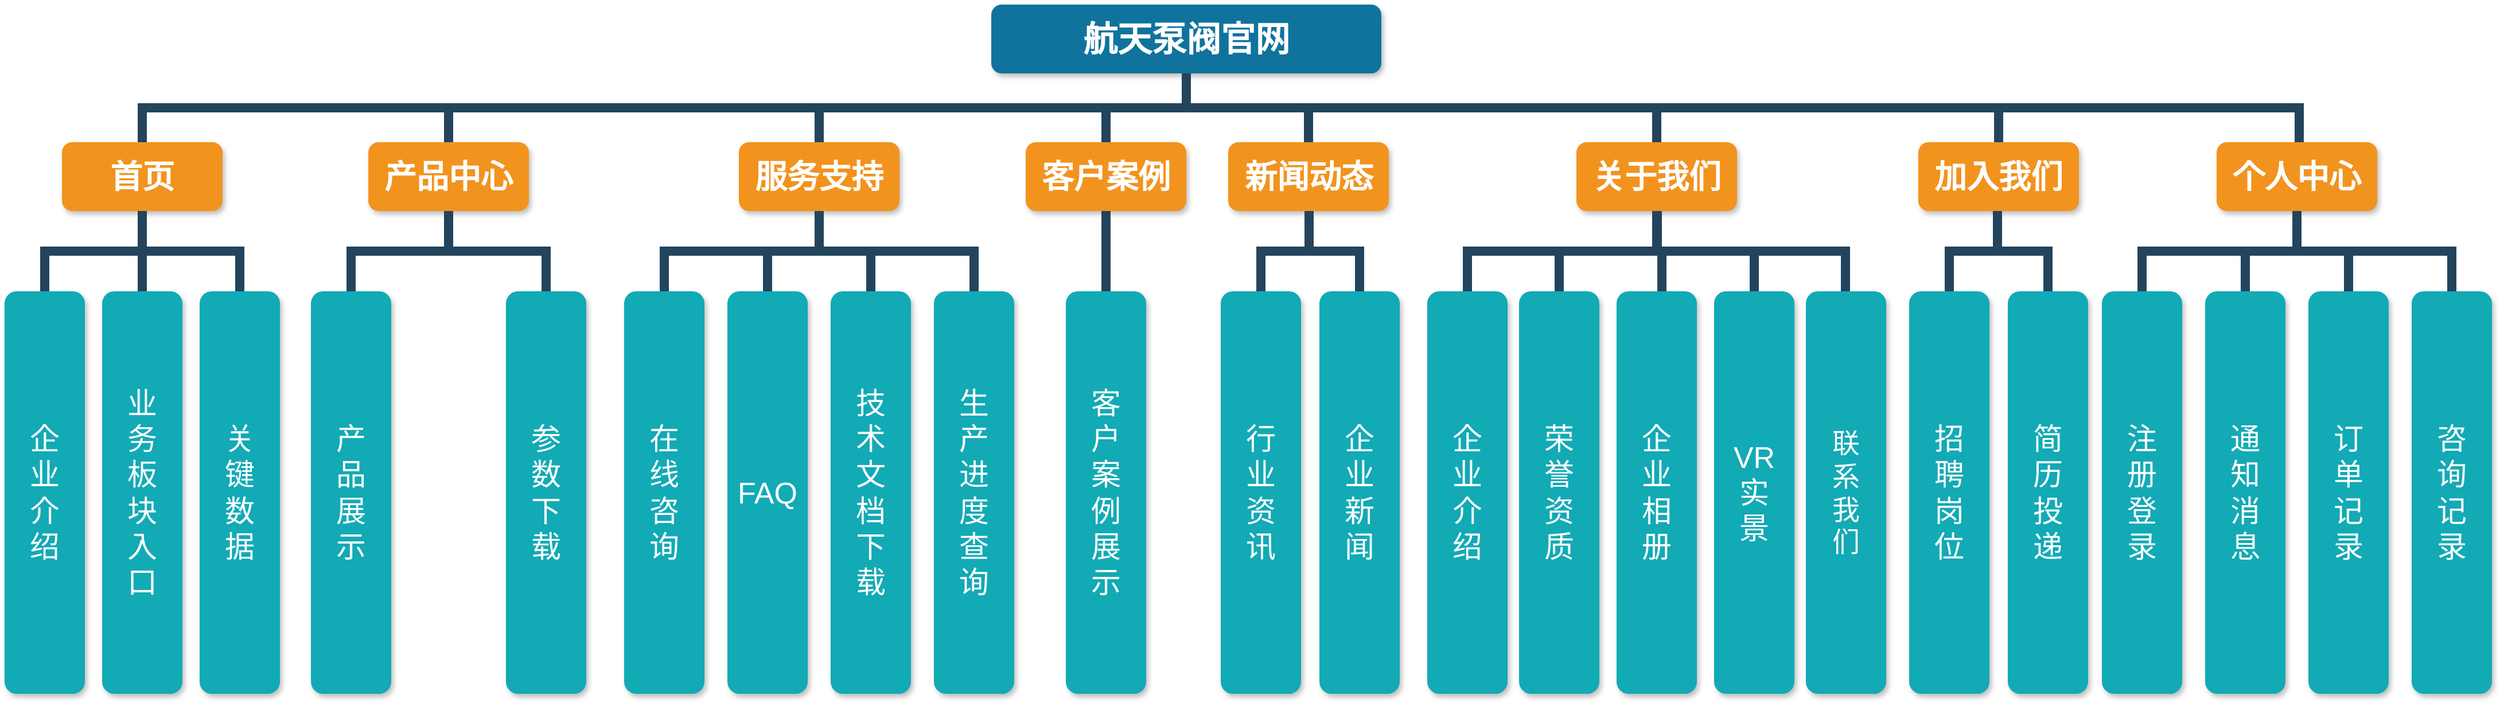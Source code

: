 <mxfile version="28.0.4">
  <diagram id="prtHgNgQTEPvFCAcTncT" name="Page-1">
    <mxGraphModel dx="2194" dy="1232" grid="1" gridSize="10" guides="1" tooltips="1" connect="1" arrows="1" fold="1" page="1" pageScale="1" pageWidth="827" pageHeight="1169" math="0" shadow="0">
      <root>
        <mxCell id="0" />
        <mxCell id="1" parent="0" />
        <mxCell id="qcwF02w0DIX4OflnsJpp-1" value="航天泵阀官网" style="whiteSpace=wrap;rounded=1;shadow=1;fillColor=#10739E;strokeColor=none;fontColor=#FFFFFF;fontStyle=1;fontSize=30;" parent="1" vertex="1">
          <mxGeometry x="1180" y="110" width="340" height="60" as="geometry" />
        </mxCell>
        <mxCell id="qcwF02w0DIX4OflnsJpp-2" value="首页" style="whiteSpace=wrap;rounded=1;fillColor=#F2931E;strokeColor=none;shadow=1;fontColor=#FFFFFF;fontStyle=1;fontSize=28;" parent="1" vertex="1">
          <mxGeometry x="370" y="230.0" width="140" height="60" as="geometry" />
        </mxCell>
        <mxCell id="qcwF02w0DIX4OflnsJpp-3" value="产品中心" style="whiteSpace=wrap;rounded=1;fillColor=#F2931E;strokeColor=none;shadow=1;fontColor=#FFFFFF;fontStyle=1;fontSize=28;" parent="1" vertex="1">
          <mxGeometry x="637" y="230.0" width="140" height="60" as="geometry" />
        </mxCell>
        <mxCell id="qcwF02w0DIX4OflnsJpp-4" value="关于我们" style="whiteSpace=wrap;rounded=1;fillColor=#F2931E;strokeColor=none;shadow=1;fontColor=#FFFFFF;fontStyle=1;fontSize=28;" parent="1" vertex="1">
          <mxGeometry x="1690" y="230.0" width="140" height="60" as="geometry" />
        </mxCell>
        <mxCell id="qcwF02w0DIX4OflnsJpp-5" value="服务支持" style="whiteSpace=wrap;rounded=1;fillColor=#F2931E;strokeColor=none;shadow=1;fontColor=#FFFFFF;fontStyle=1;fontSize=28;" parent="1" vertex="1">
          <mxGeometry x="960" y="230.0" width="140" height="60" as="geometry" />
        </mxCell>
        <mxCell id="qcwF02w0DIX4OflnsJpp-6" value="客户案例" style="whiteSpace=wrap;rounded=1;fillColor=#F2931E;strokeColor=none;shadow=1;fontColor=#FFFFFF;fontStyle=1;fontSize=28;" parent="1" vertex="1">
          <mxGeometry x="1210" y="230.0" width="140" height="60" as="geometry" />
        </mxCell>
        <mxCell id="qcwF02w0DIX4OflnsJpp-7" value="新闻动态" style="whiteSpace=wrap;rounded=1;fillColor=#F2931E;strokeColor=none;shadow=1;fontColor=#FFFFFF;fontStyle=1;fontSize=28;" parent="1" vertex="1">
          <mxGeometry x="1386.5" y="230.0" width="140" height="60" as="geometry" />
        </mxCell>
        <mxCell id="qcwF02w0DIX4OflnsJpp-8" value="" style="edgeStyle=elbowEdgeStyle;elbow=vertical;rounded=0;fontColor=#000000;endArrow=none;endFill=0;strokeWidth=8;strokeColor=#23445D;" parent="1" source="qcwF02w0DIX4OflnsJpp-1" target="qcwF02w0DIX4OflnsJpp-2" edge="1">
          <mxGeometry width="100" height="100" relative="1" as="geometry">
            <mxPoint x="600" y="200" as="sourcePoint" />
            <mxPoint x="700" y="100" as="targetPoint" />
          </mxGeometry>
        </mxCell>
        <mxCell id="qcwF02w0DIX4OflnsJpp-9" value="" style="edgeStyle=elbowEdgeStyle;elbow=vertical;rounded=0;fontColor=#000000;endArrow=none;endFill=0;strokeWidth=8;strokeColor=#23445D;" parent="1" source="qcwF02w0DIX4OflnsJpp-1" target="qcwF02w0DIX4OflnsJpp-3" edge="1">
          <mxGeometry width="100" height="100" relative="1" as="geometry">
            <mxPoint x="610" y="210" as="sourcePoint" />
            <mxPoint x="710" y="110" as="targetPoint" />
          </mxGeometry>
        </mxCell>
        <mxCell id="qcwF02w0DIX4OflnsJpp-10" value="" style="edgeStyle=elbowEdgeStyle;elbow=vertical;rounded=0;fontColor=#000000;endArrow=none;endFill=0;strokeWidth=8;strokeColor=#23445D;" parent="1" source="qcwF02w0DIX4OflnsJpp-1" target="qcwF02w0DIX4OflnsJpp-5" edge="1">
          <mxGeometry width="100" height="100" relative="1" as="geometry">
            <mxPoint x="620" y="220" as="sourcePoint" />
            <mxPoint x="720" y="120" as="targetPoint" />
          </mxGeometry>
        </mxCell>
        <mxCell id="qcwF02w0DIX4OflnsJpp-11" value="" style="edgeStyle=elbowEdgeStyle;elbow=vertical;rounded=0;fontColor=#000000;endArrow=none;endFill=0;strokeWidth=8;strokeColor=#23445D;" parent="1" source="qcwF02w0DIX4OflnsJpp-1" target="qcwF02w0DIX4OflnsJpp-6" edge="1">
          <mxGeometry width="100" height="100" relative="1" as="geometry">
            <mxPoint x="630" y="230" as="sourcePoint" />
            <mxPoint x="730" y="130" as="targetPoint" />
          </mxGeometry>
        </mxCell>
        <mxCell id="qcwF02w0DIX4OflnsJpp-12" value="" style="edgeStyle=elbowEdgeStyle;elbow=vertical;rounded=0;fontColor=#000000;endArrow=none;endFill=0;strokeWidth=8;strokeColor=#23445D;" parent="1" source="qcwF02w0DIX4OflnsJpp-1" target="qcwF02w0DIX4OflnsJpp-7" edge="1">
          <mxGeometry width="100" height="100" relative="1" as="geometry">
            <mxPoint x="640" y="240" as="sourcePoint" />
            <mxPoint x="740" y="140" as="targetPoint" />
          </mxGeometry>
        </mxCell>
        <mxCell id="qcwF02w0DIX4OflnsJpp-13" value="" style="edgeStyle=elbowEdgeStyle;elbow=vertical;rounded=0;fontColor=#000000;endArrow=none;endFill=0;strokeWidth=8;strokeColor=#23445D;" parent="1" source="qcwF02w0DIX4OflnsJpp-1" target="qcwF02w0DIX4OflnsJpp-4" edge="1">
          <mxGeometry width="100" height="100" relative="1" as="geometry">
            <mxPoint x="650" y="250" as="sourcePoint" />
            <mxPoint x="750" y="150" as="targetPoint" />
          </mxGeometry>
        </mxCell>
        <mxCell id="qcwF02w0DIX4OflnsJpp-14" value="产&#xa;品&#xa;展&#xa;示" style="whiteSpace=wrap;rounded=1;fillColor=#12AAB5;strokeColor=none;shadow=1;fontColor=#FFFFFF;fontSize=26;" parent="1" vertex="1">
          <mxGeometry x="587" y="360" width="70" height="351" as="geometry" />
        </mxCell>
        <mxCell id="qcwF02w0DIX4OflnsJpp-15" value="" style="edgeStyle=elbowEdgeStyle;elbow=vertical;rounded=0;fontColor=#000000;endArrow=none;endFill=0;strokeWidth=8;strokeColor=#23445D;entryX=0.5;entryY=0;entryDx=0;entryDy=0;" parent="1" target="qcwF02w0DIX4OflnsJpp-14" edge="1">
          <mxGeometry width="100" height="100" relative="1" as="geometry">
            <mxPoint x="707" y="290" as="sourcePoint" />
            <mxPoint x="597" y="250" as="targetPoint" />
          </mxGeometry>
        </mxCell>
        <mxCell id="qcwF02w0DIX4OflnsJpp-16" value="" style="edgeStyle=elbowEdgeStyle;elbow=vertical;rounded=0;fontColor=#000000;endArrow=none;endFill=0;strokeWidth=8;strokeColor=#23445D;entryX=0.5;entryY=0;entryDx=0;entryDy=0;" parent="1" target="qcwF02w0DIX4OflnsJpp-17" edge="1">
          <mxGeometry width="100" height="100" relative="1" as="geometry">
            <mxPoint x="707" y="290" as="sourcePoint" />
            <mxPoint x="807" y="360" as="targetPoint" />
          </mxGeometry>
        </mxCell>
        <mxCell id="qcwF02w0DIX4OflnsJpp-17" value="参&#xa;数&#xa;下&#xa;载" style="whiteSpace=wrap;rounded=1;fillColor=#12AAB5;strokeColor=none;shadow=1;fontColor=#FFFFFF;fontSize=26;" parent="1" vertex="1">
          <mxGeometry x="757" y="360" width="70" height="351" as="geometry" />
        </mxCell>
        <mxCell id="qcwF02w0DIX4OflnsJpp-18" value="企&#xa;业&#xa;新&#xa;闻" style="whiteSpace=wrap;rounded=1;fillColor=#12AAB5;strokeColor=none;shadow=1;fontColor=#FFFFFF;fontSize=26;" parent="1" vertex="1">
          <mxGeometry x="1466" y="360" width="70" height="351" as="geometry" />
        </mxCell>
        <mxCell id="qcwF02w0DIX4OflnsJpp-19" value="" style="edgeStyle=elbowEdgeStyle;elbow=vertical;rounded=0;fontColor=#000000;endArrow=none;endFill=0;strokeWidth=8;strokeColor=#23445D;entryX=0.5;entryY=0;entryDx=0;entryDy=0;" parent="1" target="qcwF02w0DIX4OflnsJpp-18" edge="1">
          <mxGeometry width="100" height="100" relative="1" as="geometry">
            <mxPoint x="1457" y="290" as="sourcePoint" />
            <mxPoint x="1347" y="250" as="targetPoint" />
          </mxGeometry>
        </mxCell>
        <mxCell id="qcwF02w0DIX4OflnsJpp-22" value="在&#xa;线&#xa;咨&#xa;询" style="whiteSpace=wrap;rounded=1;fillColor=#12AAB5;strokeColor=none;shadow=1;fontColor=#FFFFFF;fontSize=26;" parent="1" vertex="1">
          <mxGeometry x="860" y="360" width="70" height="351" as="geometry" />
        </mxCell>
        <mxCell id="qcwF02w0DIX4OflnsJpp-23" value="" style="edgeStyle=elbowEdgeStyle;elbow=vertical;rounded=0;fontColor=#000000;endArrow=none;endFill=0;strokeWidth=8;strokeColor=#23445D;entryX=0.5;entryY=0;entryDx=0;entryDy=0;" parent="1" target="qcwF02w0DIX4OflnsJpp-22" edge="1">
          <mxGeometry width="100" height="100" relative="1" as="geometry">
            <mxPoint x="1030" y="290" as="sourcePoint" />
            <mxPoint x="920" y="250" as="targetPoint" />
          </mxGeometry>
        </mxCell>
        <mxCell id="qcwF02w0DIX4OflnsJpp-24" value="" style="edgeStyle=elbowEdgeStyle;elbow=vertical;rounded=0;fontColor=#000000;endArrow=none;endFill=0;strokeWidth=8;strokeColor=#23445D;entryX=0.5;entryY=0;entryDx=0;entryDy=0;" parent="1" target="qcwF02w0DIX4OflnsJpp-25" edge="1">
          <mxGeometry width="100" height="100" relative="1" as="geometry">
            <mxPoint x="1030" y="290" as="sourcePoint" />
            <mxPoint x="1130" y="360" as="targetPoint" />
          </mxGeometry>
        </mxCell>
        <mxCell id="qcwF02w0DIX4OflnsJpp-25" value="技&#xa;术&#xa;文&#xa;档&#xa;下&#xa;载" style="whiteSpace=wrap;rounded=1;fillColor=#12AAB5;strokeColor=none;shadow=1;fontColor=#FFFFFF;fontSize=26;" parent="1" vertex="1">
          <mxGeometry x="1040" y="360" width="70" height="351" as="geometry" />
        </mxCell>
        <mxCell id="qcwF02w0DIX4OflnsJpp-26" value="FAQ" style="whiteSpace=wrap;rounded=1;fillColor=#12AAB5;strokeColor=none;shadow=1;fontColor=#FFFFFF;fontSize=26;" parent="1" vertex="1">
          <mxGeometry x="950" y="360" width="70" height="351" as="geometry" />
        </mxCell>
        <mxCell id="qcwF02w0DIX4OflnsJpp-27" value="" style="edgeStyle=elbowEdgeStyle;elbow=vertical;rounded=0;fontColor=#000000;endArrow=none;endFill=0;strokeWidth=8;strokeColor=#23445D;entryX=0.5;entryY=0;entryDx=0;entryDy=0;" parent="1" target="qcwF02w0DIX4OflnsJpp-26" edge="1">
          <mxGeometry width="100" height="100" relative="1" as="geometry">
            <mxPoint x="1030" y="290" as="sourcePoint" />
            <mxPoint x="1030" y="330" as="targetPoint" />
          </mxGeometry>
        </mxCell>
        <mxCell id="qcwF02w0DIX4OflnsJpp-30" value="行&#xa;业&#xa;资&#xa;讯" style="whiteSpace=wrap;rounded=1;fillColor=#12AAB5;strokeColor=none;shadow=1;fontColor=#FFFFFF;fontSize=26;" parent="1" vertex="1">
          <mxGeometry x="1380" y="360" width="70" height="351" as="geometry" />
        </mxCell>
        <mxCell id="qcwF02w0DIX4OflnsJpp-31" value="" style="edgeStyle=elbowEdgeStyle;elbow=vertical;rounded=0;fontColor=#000000;endArrow=none;endFill=0;strokeWidth=8;strokeColor=#23445D;entryX=0.5;entryY=0;entryDx=0;entryDy=0;exitX=0.5;exitY=1;exitDx=0;exitDy=0;" parent="1" target="qcwF02w0DIX4OflnsJpp-30" edge="1">
          <mxGeometry width="100" height="100" relative="1" as="geometry">
            <mxPoint x="1457" y="290.0" as="sourcePoint" />
            <mxPoint x="1297" y="360" as="targetPoint" />
          </mxGeometry>
        </mxCell>
        <mxCell id="qcwF02w0DIX4OflnsJpp-32" value="荣&#xa;誉&#xa;资&#xa;质" style="whiteSpace=wrap;rounded=1;fillColor=#12AAB5;strokeColor=none;shadow=1;fontColor=#FFFFFF;fontSize=26;" parent="1" vertex="1">
          <mxGeometry x="1640" y="360" width="70" height="351" as="geometry" />
        </mxCell>
        <mxCell id="qcwF02w0DIX4OflnsJpp-33" value="" style="edgeStyle=elbowEdgeStyle;elbow=vertical;rounded=0;fontColor=#000000;endArrow=none;endFill=0;strokeWidth=8;strokeColor=#23445D;entryX=0.5;entryY=0;entryDx=0;entryDy=0;" parent="1" target="qcwF02w0DIX4OflnsJpp-32" edge="1">
          <mxGeometry width="100" height="100" relative="1" as="geometry">
            <mxPoint x="1760.5" y="290" as="sourcePoint" />
            <mxPoint x="1650.5" y="250" as="targetPoint" />
          </mxGeometry>
        </mxCell>
        <mxCell id="qcwF02w0DIX4OflnsJpp-34" value="" style="edgeStyle=elbowEdgeStyle;elbow=vertical;rounded=0;fontColor=#000000;endArrow=none;endFill=0;strokeWidth=8;strokeColor=#23445D;entryX=0.5;entryY=0;entryDx=0;entryDy=0;" parent="1" target="qcwF02w0DIX4OflnsJpp-35" edge="1">
          <mxGeometry width="100" height="100" relative="1" as="geometry">
            <mxPoint x="1760.5" y="290" as="sourcePoint" />
            <mxPoint x="1860.5" y="360" as="targetPoint" />
          </mxGeometry>
        </mxCell>
        <mxCell id="qcwF02w0DIX4OflnsJpp-35" value="VR&#xa;实&#xa;景" style="whiteSpace=wrap;rounded=1;fillColor=#12AAB5;strokeColor=none;shadow=1;fontColor=#FFFFFF;fontSize=26;" parent="1" vertex="1">
          <mxGeometry x="1810" y="360" width="70" height="351" as="geometry" />
        </mxCell>
        <mxCell id="qcwF02w0DIX4OflnsJpp-38" value="企&#xa;业&#xa;介&#xa;绍" style="whiteSpace=wrap;rounded=1;fillColor=#12AAB5;strokeColor=none;shadow=1;fontColor=#FFFFFF;fontSize=26;" parent="1" vertex="1">
          <mxGeometry x="1560" y="360" width="70" height="351" as="geometry" />
        </mxCell>
        <mxCell id="qcwF02w0DIX4OflnsJpp-39" value="" style="edgeStyle=elbowEdgeStyle;elbow=vertical;rounded=0;fontColor=#000000;endArrow=none;endFill=0;strokeWidth=8;strokeColor=#23445D;entryX=0.5;entryY=0;entryDx=0;entryDy=0;exitX=0.5;exitY=1;exitDx=0;exitDy=0;" parent="1" target="qcwF02w0DIX4OflnsJpp-38" edge="1">
          <mxGeometry width="100" height="100" relative="1" as="geometry">
            <mxPoint x="1760.5" y="290" as="sourcePoint" />
            <mxPoint x="1600.5" y="360" as="targetPoint" />
          </mxGeometry>
        </mxCell>
        <mxCell id="qcwF02w0DIX4OflnsJpp-40" value="联&#xa;系&#xa;我&#xa;们" style="whiteSpace=wrap;rounded=1;fillColor=#12AAB5;strokeColor=none;shadow=1;fontColor=#FFFFFF;fontSize=24;" parent="1" vertex="1">
          <mxGeometry x="1890" y="360" width="70" height="351" as="geometry" />
        </mxCell>
        <mxCell id="qcwF02w0DIX4OflnsJpp-41" value="" style="edgeStyle=elbowEdgeStyle;elbow=vertical;rounded=0;fontColor=#000000;endArrow=none;endFill=0;strokeWidth=8;strokeColor=#23445D;entryX=0.5;entryY=0;entryDx=0;entryDy=0;" parent="1" edge="1">
          <mxGeometry width="100" height="100" relative="1" as="geometry">
            <mxPoint x="1760" y="290" as="sourcePoint" />
            <mxPoint x="1924.5" y="360" as="targetPoint" />
          </mxGeometry>
        </mxCell>
        <mxCell id="qcwF02w0DIX4OflnsJpp-42" value="企&#xa;业&#xa;介&#xa;绍" style="whiteSpace=wrap;rounded=1;fillColor=#12AAB5;strokeColor=none;shadow=1;fontColor=#FFFFFF;fontSize=26;" parent="1" vertex="1">
          <mxGeometry x="320" y="360" width="70" height="351" as="geometry" />
        </mxCell>
        <mxCell id="qcwF02w0DIX4OflnsJpp-43" value="" style="edgeStyle=elbowEdgeStyle;elbow=vertical;rounded=0;fontColor=#000000;endArrow=none;endFill=0;strokeWidth=8;strokeColor=#23445D;entryX=0.5;entryY=0;entryDx=0;entryDy=0;" parent="1" target="qcwF02w0DIX4OflnsJpp-42" edge="1">
          <mxGeometry width="100" height="100" relative="1" as="geometry">
            <mxPoint x="440" y="290" as="sourcePoint" />
            <mxPoint x="330" y="250" as="targetPoint" />
          </mxGeometry>
        </mxCell>
        <mxCell id="qcwF02w0DIX4OflnsJpp-44" value="" style="edgeStyle=elbowEdgeStyle;elbow=vertical;rounded=0;fontColor=#000000;endArrow=none;endFill=0;strokeWidth=8;strokeColor=#23445D;entryX=0.5;entryY=0;entryDx=0;entryDy=0;" parent="1" target="qcwF02w0DIX4OflnsJpp-45" edge="1">
          <mxGeometry width="100" height="100" relative="1" as="geometry">
            <mxPoint x="440" y="290" as="sourcePoint" />
            <mxPoint x="540" y="360" as="targetPoint" />
          </mxGeometry>
        </mxCell>
        <mxCell id="qcwF02w0DIX4OflnsJpp-45" value="关&#xa;键&#xa;数&#xa;据" style="whiteSpace=wrap;rounded=1;fillColor=#12AAB5;strokeColor=none;shadow=1;fontColor=#FFFFFF;fontSize=26;" parent="1" vertex="1">
          <mxGeometry x="490" y="360" width="70" height="351" as="geometry" />
        </mxCell>
        <mxCell id="qcwF02w0DIX4OflnsJpp-46" value="业&#xa;务&#xa;板&#xa;块&#xa;入&#xa;口" style="whiteSpace=wrap;rounded=1;fillColor=#12AAB5;strokeColor=none;shadow=1;fontColor=#FFFFFF;fontSize=26;" parent="1" vertex="1">
          <mxGeometry x="405" y="360" width="70" height="351" as="geometry" />
        </mxCell>
        <mxCell id="qcwF02w0DIX4OflnsJpp-47" value="" style="edgeStyle=elbowEdgeStyle;elbow=vertical;rounded=0;fontColor=#000000;endArrow=none;endFill=0;strokeWidth=8;strokeColor=#23445D;entryX=0.5;entryY=0;entryDx=0;entryDy=0;" parent="1" target="qcwF02w0DIX4OflnsJpp-46" edge="1">
          <mxGeometry width="100" height="100" relative="1" as="geometry">
            <mxPoint x="440" y="290" as="sourcePoint" />
            <mxPoint x="440" y="330" as="targetPoint" />
          </mxGeometry>
        </mxCell>
        <mxCell id="qcwF02w0DIX4OflnsJpp-48" value="客&#xa;户&#xa;案&#xa;例&#xa;展&#xa;示" style="whiteSpace=wrap;rounded=1;fillColor=#12AAB5;strokeColor=none;shadow=1;fontColor=#FFFFFF;fontSize=26;" parent="1" vertex="1">
          <mxGeometry x="1245" y="360" width="70" height="351" as="geometry" />
        </mxCell>
        <mxCell id="qcwF02w0DIX4OflnsJpp-49" value="" style="edgeStyle=elbowEdgeStyle;elbow=vertical;rounded=0;fontColor=#000000;endArrow=none;endFill=0;strokeWidth=8;strokeColor=#23445D;entryX=0.5;entryY=0;entryDx=0;entryDy=0;" parent="1" target="qcwF02w0DIX4OflnsJpp-48" edge="1">
          <mxGeometry width="100" height="100" relative="1" as="geometry">
            <mxPoint x="1280" y="290" as="sourcePoint" />
            <mxPoint x="1170" y="250" as="targetPoint" />
          </mxGeometry>
        </mxCell>
        <mxCell id="qcwF02w0DIX4OflnsJpp-52" value="加入我们" style="whiteSpace=wrap;rounded=1;fillColor=#F2931E;strokeColor=none;shadow=1;fontColor=#FFFFFF;fontStyle=1;fontSize=28;" parent="1" vertex="1">
          <mxGeometry x="1988" y="230" width="140" height="60" as="geometry" />
        </mxCell>
        <mxCell id="qcwF02w0DIX4OflnsJpp-53" value="个人中心" style="whiteSpace=wrap;rounded=1;fillColor=#F2931E;strokeColor=none;shadow=1;fontColor=#FFFFFF;fontStyle=1;fontSize=28;" parent="1" vertex="1">
          <mxGeometry x="2248" y="230" width="140" height="60" as="geometry" />
        </mxCell>
        <mxCell id="qcwF02w0DIX4OflnsJpp-54" value="生&#xa;产&#xa;进&#xa;度&#xa;查&#xa;询" style="whiteSpace=wrap;rounded=1;fillColor=#12AAB5;strokeColor=none;shadow=1;fontColor=#FFFFFF;fontSize=26;" parent="1" vertex="1">
          <mxGeometry x="1130" y="360" width="70" height="351" as="geometry" />
        </mxCell>
        <mxCell id="qcwF02w0DIX4OflnsJpp-55" value="" style="edgeStyle=elbowEdgeStyle;elbow=vertical;rounded=0;fontColor=#000000;endArrow=none;endFill=0;strokeWidth=8;strokeColor=#23445D;entryX=0.5;entryY=0;entryDx=0;entryDy=0;" parent="1" edge="1">
          <mxGeometry width="100" height="100" relative="1" as="geometry">
            <mxPoint x="1030" y="290" as="sourcePoint" />
            <mxPoint x="1165" y="360" as="targetPoint" />
          </mxGeometry>
        </mxCell>
        <mxCell id="qcwF02w0DIX4OflnsJpp-56" value="企&#xa;业&#xa;相&#xa;册" style="whiteSpace=wrap;rounded=1;fillColor=#12AAB5;strokeColor=none;shadow=1;fontColor=#FFFFFF;fontSize=26;" parent="1" vertex="1">
          <mxGeometry x="1725" y="360" width="70" height="351" as="geometry" />
        </mxCell>
        <mxCell id="qcwF02w0DIX4OflnsJpp-58" value="简&#xa;历&#xa;投&#xa;递" style="whiteSpace=wrap;rounded=1;fillColor=#12AAB5;strokeColor=none;shadow=1;fontColor=#FFFFFF;fontSize=26;" parent="1" vertex="1">
          <mxGeometry x="2066" y="360.0" width="70" height="351" as="geometry" />
        </mxCell>
        <mxCell id="qcwF02w0DIX4OflnsJpp-59" value="" style="edgeStyle=elbowEdgeStyle;elbow=vertical;rounded=0;fontColor=#000000;endArrow=none;endFill=0;strokeWidth=8;strokeColor=#23445D;entryX=0.5;entryY=0;entryDx=0;entryDy=0;" parent="1" target="qcwF02w0DIX4OflnsJpp-58" edge="1">
          <mxGeometry width="100" height="100" relative="1" as="geometry">
            <mxPoint x="2057" y="290.0" as="sourcePoint" />
            <mxPoint x="1947" y="250.0" as="targetPoint" />
          </mxGeometry>
        </mxCell>
        <mxCell id="qcwF02w0DIX4OflnsJpp-60" value="招&#xa;聘&#xa;岗&#xa;位" style="whiteSpace=wrap;rounded=1;fillColor=#12AAB5;strokeColor=none;shadow=1;fontColor=#FFFFFF;fontSize=26;" parent="1" vertex="1">
          <mxGeometry x="1980" y="360.0" width="70" height="351" as="geometry" />
        </mxCell>
        <mxCell id="qcwF02w0DIX4OflnsJpp-61" value="" style="edgeStyle=elbowEdgeStyle;elbow=vertical;rounded=0;fontColor=#000000;endArrow=none;endFill=0;strokeWidth=8;strokeColor=#23445D;entryX=0.5;entryY=0;entryDx=0;entryDy=0;exitX=0.5;exitY=1;exitDx=0;exitDy=0;" parent="1" target="qcwF02w0DIX4OflnsJpp-60" edge="1">
          <mxGeometry width="100" height="100" relative="1" as="geometry">
            <mxPoint x="2057" y="290" as="sourcePoint" />
            <mxPoint x="1897" y="360.0" as="targetPoint" />
          </mxGeometry>
        </mxCell>
        <mxCell id="qcwF02w0DIX4OflnsJpp-62" value="注&#xa;册&#xa;登&#xa;录" style="whiteSpace=wrap;rounded=1;fillColor=#12AAB5;strokeColor=none;shadow=1;fontColor=#FFFFFF;fontSize=26;" parent="1" vertex="1">
          <mxGeometry x="2148" y="360" width="70" height="351" as="geometry" />
        </mxCell>
        <mxCell id="qcwF02w0DIX4OflnsJpp-63" value="" style="edgeStyle=elbowEdgeStyle;elbow=vertical;rounded=0;fontColor=#000000;endArrow=none;endFill=0;strokeWidth=8;strokeColor=#23445D;entryX=0.5;entryY=0;entryDx=0;entryDy=0;" parent="1" target="qcwF02w0DIX4OflnsJpp-62" edge="1">
          <mxGeometry width="100" height="100" relative="1" as="geometry">
            <mxPoint x="2318" y="290" as="sourcePoint" />
            <mxPoint x="2208" y="250" as="targetPoint" />
          </mxGeometry>
        </mxCell>
        <mxCell id="qcwF02w0DIX4OflnsJpp-64" value="" style="edgeStyle=elbowEdgeStyle;elbow=vertical;rounded=0;fontColor=#000000;endArrow=none;endFill=0;strokeWidth=8;strokeColor=#23445D;entryX=0.5;entryY=0;entryDx=0;entryDy=0;" parent="1" target="qcwF02w0DIX4OflnsJpp-65" edge="1">
          <mxGeometry width="100" height="100" relative="1" as="geometry">
            <mxPoint x="2318" y="290" as="sourcePoint" />
            <mxPoint x="2418" y="360" as="targetPoint" />
          </mxGeometry>
        </mxCell>
        <mxCell id="qcwF02w0DIX4OflnsJpp-65" value="订&#xa;单&#xa;记&#xa;录" style="whiteSpace=wrap;rounded=1;fillColor=#12AAB5;strokeColor=none;shadow=1;fontColor=#FFFFFF;fontSize=26;" parent="1" vertex="1">
          <mxGeometry x="2328" y="360" width="70" height="351" as="geometry" />
        </mxCell>
        <mxCell id="qcwF02w0DIX4OflnsJpp-66" value="通&#xa;知&#xa;消&#xa;息" style="whiteSpace=wrap;rounded=1;fillColor=#12AAB5;strokeColor=none;shadow=1;fontColor=#FFFFFF;fontSize=26;" parent="1" vertex="1">
          <mxGeometry x="2238" y="360" width="70" height="351" as="geometry" />
        </mxCell>
        <mxCell id="qcwF02w0DIX4OflnsJpp-67" value="" style="edgeStyle=elbowEdgeStyle;elbow=vertical;rounded=0;fontColor=#000000;endArrow=none;endFill=0;strokeWidth=8;strokeColor=#23445D;entryX=0.5;entryY=0;entryDx=0;entryDy=0;" parent="1" target="qcwF02w0DIX4OflnsJpp-66" edge="1">
          <mxGeometry width="100" height="100" relative="1" as="geometry">
            <mxPoint x="2318" y="290" as="sourcePoint" />
            <mxPoint x="2318" y="330" as="targetPoint" />
          </mxGeometry>
        </mxCell>
        <mxCell id="qcwF02w0DIX4OflnsJpp-68" value="咨&#xa;询&#xa;记&#xa;录" style="whiteSpace=wrap;rounded=1;fillColor=#12AAB5;strokeColor=none;shadow=1;fontColor=#FFFFFF;fontSize=26;" parent="1" vertex="1">
          <mxGeometry x="2418" y="360" width="70" height="351" as="geometry" />
        </mxCell>
        <mxCell id="qcwF02w0DIX4OflnsJpp-69" value="" style="edgeStyle=elbowEdgeStyle;elbow=vertical;rounded=0;fontColor=#000000;endArrow=none;endFill=0;strokeWidth=8;strokeColor=#23445D;entryX=0.5;entryY=0;entryDx=0;entryDy=0;" parent="1" edge="1">
          <mxGeometry width="100" height="100" relative="1" as="geometry">
            <mxPoint x="2318" y="290" as="sourcePoint" />
            <mxPoint x="2453" y="360" as="targetPoint" />
          </mxGeometry>
        </mxCell>
        <mxCell id="qcwF02w0DIX4OflnsJpp-71" value="" style="edgeStyle=elbowEdgeStyle;elbow=vertical;rounded=0;fontColor=#000000;endArrow=none;endFill=0;strokeWidth=8;strokeColor=#23445D;entryX=0.5;entryY=0;entryDx=0;entryDy=0;exitX=0.5;exitY=1;exitDx=0;exitDy=0;" parent="1" source="qcwF02w0DIX4OflnsJpp-4" edge="1">
          <mxGeometry width="100" height="100" relative="1" as="geometry">
            <mxPoint x="1600" y="290" as="sourcePoint" />
            <mxPoint x="1764.5" y="360" as="targetPoint" />
          </mxGeometry>
        </mxCell>
        <mxCell id="qcwF02w0DIX4OflnsJpp-73" value="" style="edgeStyle=elbowEdgeStyle;elbow=vertical;rounded=0;fontColor=#000000;endArrow=none;endFill=0;strokeWidth=8;strokeColor=#23445D;exitX=0.5;exitY=1;exitDx=0;exitDy=0;" parent="1" source="qcwF02w0DIX4OflnsJpp-1" edge="1">
          <mxGeometry width="100" height="100" relative="1" as="geometry">
            <mxPoint x="1770" y="160" as="sourcePoint" />
            <mxPoint x="2320" y="230" as="targetPoint" />
          </mxGeometry>
        </mxCell>
        <mxCell id="qcwF02w0DIX4OflnsJpp-74" value="" style="edgeStyle=elbowEdgeStyle;elbow=vertical;rounded=0;fontColor=#000000;endArrow=none;endFill=0;strokeWidth=8;strokeColor=#23445D;exitX=0.5;exitY=1;exitDx=0;exitDy=0;" parent="1" source="qcwF02w0DIX4OflnsJpp-1" edge="1">
          <mxGeometry width="100" height="100" relative="1" as="geometry">
            <mxPoint x="1210" y="160" as="sourcePoint" />
            <mxPoint x="2058" y="230" as="targetPoint" />
          </mxGeometry>
        </mxCell>
      </root>
    </mxGraphModel>
  </diagram>
</mxfile>
